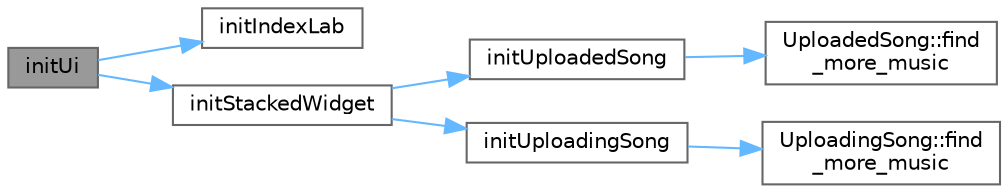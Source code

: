 digraph "initUi"
{
 // LATEX_PDF_SIZE
  bgcolor="transparent";
  edge [fontname=Helvetica,fontsize=10,labelfontname=Helvetica,labelfontsize=10];
  node [fontname=Helvetica,fontsize=10,shape=box,height=0.2,width=0.4];
  rankdir="LR";
  Node1 [id="Node000001",label="initUi",height=0.2,width=0.4,color="gray40", fillcolor="grey60", style="filled", fontcolor="black",tooltip="初始化界面"];
  Node1 -> Node2 [id="edge1_Node000001_Node000002",color="steelblue1",style="solid",tooltip=" "];
  Node2 [id="Node000002",label="initIndexLab",height=0.2,width=0.4,color="grey40", fillcolor="white", style="filled",URL="$class_music_cloud_disk.html#aebc31945fa34b123ada488d5710cce62",tooltip="初始化下标标签"];
  Node1 -> Node3 [id="edge2_Node000001_Node000003",color="steelblue1",style="solid",tooltip=" "];
  Node3 [id="Node000003",label="initStackedWidget",height=0.2,width=0.4,color="grey40", fillcolor="white", style="filled",URL="$class_music_cloud_disk.html#a0880fc715278119401b0b218adc8ade6",tooltip="初始化堆栈窗口"];
  Node3 -> Node4 [id="edge3_Node000003_Node000004",color="steelblue1",style="solid",tooltip=" "];
  Node4 [id="Node000004",label="initUploadedSong",height=0.2,width=0.4,color="grey40", fillcolor="white", style="filled",URL="$class_music_cloud_disk.html#a30e7360d88af1fe062ba77d9dedab2d8",tooltip="初始化已上传歌曲界面"];
  Node4 -> Node5 [id="edge4_Node000004_Node000005",color="steelblue1",style="solid",tooltip=" "];
  Node5 [id="Node000005",label="UploadedSong::find\l_more_music",height=0.2,width=0.4,color="grey40", fillcolor="white", style="filled",URL="$class_uploaded_song.html#aa23356daca3ed71116d6ae55df2991f4",tooltip="搜索更多音乐信号"];
  Node3 -> Node6 [id="edge5_Node000003_Node000006",color="steelblue1",style="solid",tooltip=" "];
  Node6 [id="Node000006",label="initUploadingSong",height=0.2,width=0.4,color="grey40", fillcolor="white", style="filled",URL="$class_music_cloud_disk.html#a4362bbb91a783e74a68308cd288113f4",tooltip="初始化正在上传歌曲界面"];
  Node6 -> Node7 [id="edge6_Node000006_Node000007",color="steelblue1",style="solid",tooltip=" "];
  Node7 [id="Node000007",label="UploadingSong::find\l_more_music",height=0.2,width=0.4,color="grey40", fillcolor="white", style="filled",URL="$class_uploading_song.html#aa23356daca3ed71116d6ae55df2991f4",tooltip="搜索更多音乐信号"];
}
